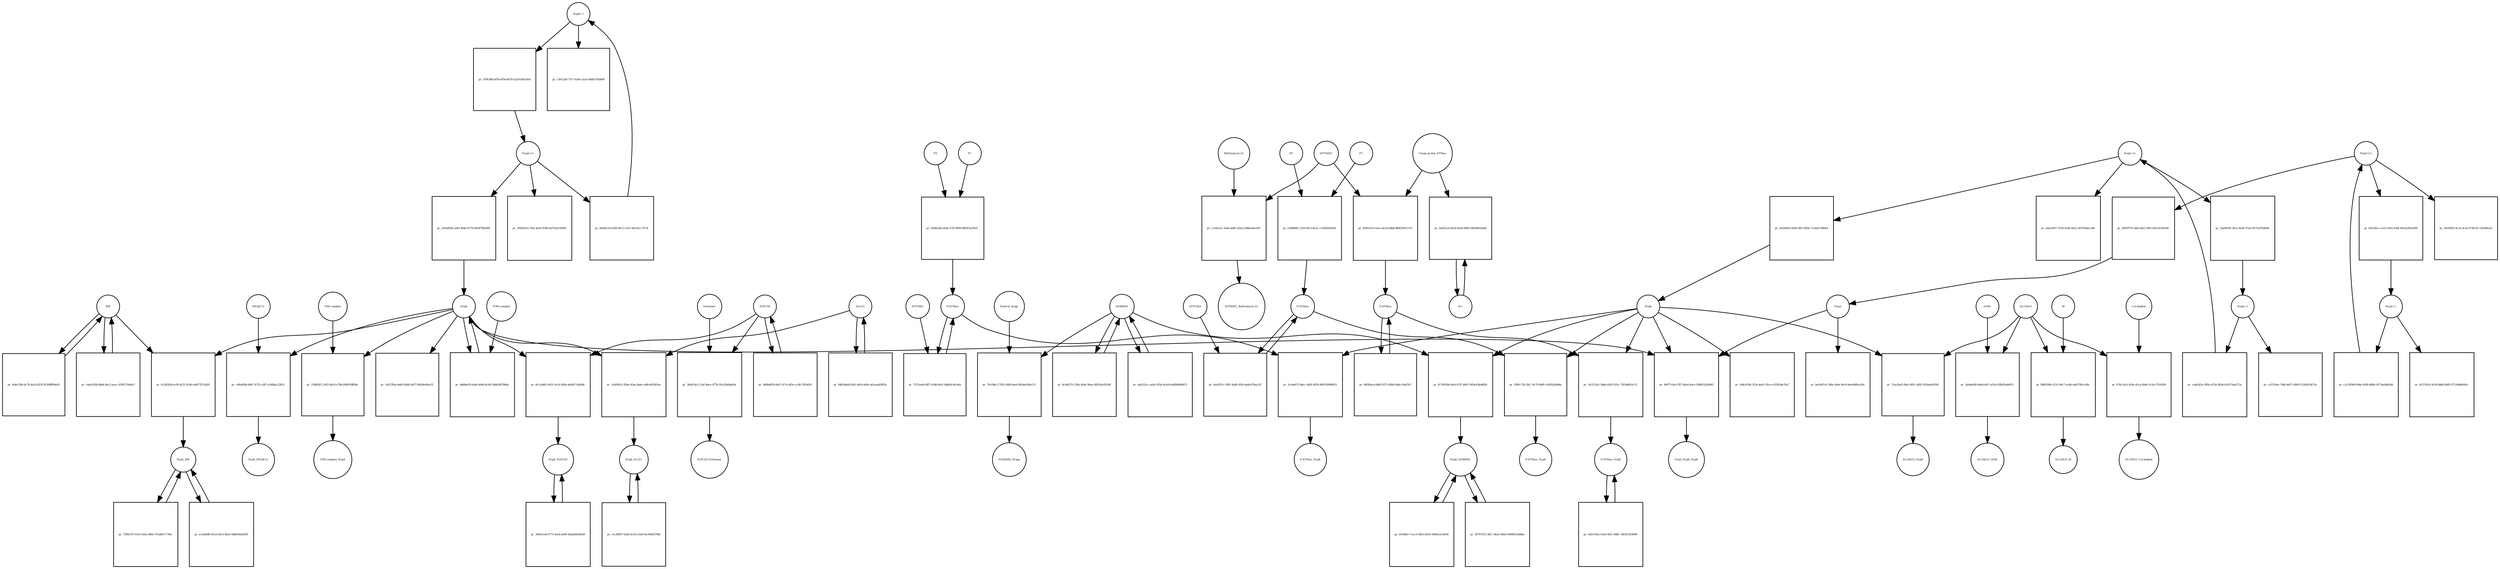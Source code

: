 strict digraph  {
"Nsp4 (-)" [annotation=urn_miriam_pubmed_32353859, bipartite=0, cls="nucleic acid feature", fontsize=4, label="Nsp4 (-)", shape=circle];
"pr_079f29fd-df7b-4f54-bb79-2a31839310e4" [annotation="", bipartite=1, cls=process, fontsize=4, label="pr_079f29fd-df7b-4f54-bb79-2a31839310e4", shape=square];
"Nsp4 (+)" [annotation=urn_miriam_pubmed_32353859, bipartite=0, cls="nucleic acid feature", fontsize=4, label="Nsp4 (+)", shape=circle];
"pr_c963d50b-a5b3-404a-b778-f4e0f79bd366" [annotation="", bipartite=1, cls=process, fontsize=4, label="pr_c963d50b-a5b3-404a-b778-f4e0f79bd366", shape=square];
Nsp4 [annotation="urn_miriam_ncbiprotein_BCD58761|urn_miriam_taxonomy_2697049", bipartite=0, cls=macromolecule, fontsize=4, label=Nsp4, shape=circle];
"pr_14472fba-6ed0-49d0-9d37-f8d38e48a1f1" [annotation="", bipartite=1, cls=process, fontsize=4, label="pr_14472fba-6ed0-49d0-9d37-f8d38e48a1f1", shape=square];
"pr_3062b518-7bef-4ea9-9540-ba79cb194589" [annotation="", bipartite=1, cls=process, fontsize=4, label="pr_3062b518-7bef-4ea9-9540-ba79cb194589", shape=square];
"pr_6156283d-ec9f-4251-816b-e4817f553d20" [annotation="", bipartite=1, cls=process, fontsize=4, label="pr_6156283d-ec9f-4251-816b-e4817f553d20", shape=square];
IDE [annotation="urn_miriam_uniprot_P14735|urn_miriam_pubmed_32353859|urn_miriam_doi_10.1210%2Fmend-4-8-1125|urn_miriam_taxonomy_10116", bipartite=0, cls=macromolecule, fontsize=4, label=IDE, shape=circle];
Nsp4_IDE [annotation="", bipartite=0, cls=complex, fontsize=4, label=Nsp4_IDE, shape=circle];
"pr_ec426b06-451d-4413-9d22-0db9e9e82f29" [annotation="", bipartite=1, cls=process, fontsize=4, label="pr_ec426b06-451d-4413-9d22-0db9e9e82f29", shape=square];
"pr_dc1cdb01-4431-4c16-982e-4e6417cbf6d0" [annotation="", bipartite=1, cls=process, fontsize=4, label="pr_dc1cdb01-4431-4c16-982e-4e6417cbf6d0", shape=square];
NUP210 [annotation="urn_miriam_uniprot_Q8TEM1|urn_miriam_pubmed_14517331", bipartite=0, cls=macromolecule, fontsize=4, label=NUP210, shape=circle];
Nsp4_NUP210 [annotation=urn_miriam_pubmed_14517331, bipartite=0, cls=complex, fontsize=4, label=Nsp4_NUP210, shape=circle];
"pr_73f60197-b153-445a-9b9c-87edd57c796c" [annotation="", bipartite=1, cls=process, fontsize=4, label="pr_73f60197-b153-445a-9b9c-87edd57c796c", shape=square];
"pr_c68a6fd8-80d7-4735-a207-a54fdac22651" [annotation="", bipartite=1, cls=process, fontsize=4, label="pr_c68a6fd8-80d7-4735-a207-a54fdac22651", shape=square];
DNAJC11 [annotation="urn_miriam_uniprot_Q9NVH1|urn_miriam_pubmed_32353859|urn_miriam_pubmed_25997101", bipartite=0, cls=macromolecule, fontsize=4, label=DNAJC11, shape=circle];
Nsp4_DNAJC11 [annotation="urn_miriam_pubmed_25997101|urn_miriam_pubmed_32353859", bipartite=0, cls=complex, fontsize=4, label=Nsp4_DNAJC11, shape=circle];
"pr_300a5ca6-9773-4ea4-be90-44aa0bb49a49" [annotation="", bipartite=1, cls=process, fontsize=4, label="pr_300a5ca6-9773-4ea4-be90-44aa0bb49a49", shape=square];
"pr_1ab59612-83be-42ae-8abc-a96c0d5583ea" [annotation="", bipartite=1, cls=process, fontsize=4, label="pr_1ab59612-83be-42ae-8abc-a96c0d5583ea", shape=square];
ALG11 [annotation="urn_miriam_uniprot_Q2TAA5|urn_miriam_pubmed_20080937", bipartite=0, cls=macromolecule, fontsize=4, label=ALG11, shape=circle];
Nsp4_ALG11 [annotation=urn_miriam_pubmed_20080937, bipartite=0, cls=complex, fontsize=4, label=Nsp4_ALG11, shape=circle];
"pr_d4382c29-626f-46c2-a331-9d514cc7373f" [annotation="", bipartite=1, cls=process, fontsize=4, label="pr_d4382c29-626f-46c2-a331-9d514cc7373f", shape=square];
"pr_c3fe226f-7317-424e-a52a-0f482765bf69" [annotation="", bipartite=1, cls=process, fontsize=4, label="pr_c3fe226f-7317-424e-a52a-0f482765bf69", shape=square];
"Nsp6 (-)" [annotation=urn_miriam_pubmed_32353859, bipartite=0, cls="nucleic acid feature", fontsize=4, label="Nsp6 (-)", shape=circle];
"pr_cada581a-895e-452a-9b2d-d1027daa572a" [annotation="", bipartite=1, cls=process, fontsize=4, label="pr_cada581a-895e-452a-9b2d-d1027daa572a", shape=square];
"Nsp6 (+)" [annotation=urn_miriam_pubmed_32353859, bipartite=0, cls="nucleic acid feature", fontsize=4, label="Nsp6 (+)", shape=circle];
"pr_d5e6fd05-0040-4fb7-b83a-7ce62e7080e4" [annotation="", bipartite=1, cls=process, fontsize=4, label="pr_d5e6fd05-0040-4fb7-b83a-7ce62e7080e4", shape=square];
Nsp6 [annotation="urn_miriam_taxonomy_2697049|urn_miriam_pubmed_32353859", bipartite=0, cls=macromolecule, fontsize=4, label=Nsp6, shape=circle];
"pr_56dc019d-323a-4ed1-92ce-e10262be76a7" [annotation="", bipartite=1, cls=process, fontsize=4, label="pr_56dc019d-323a-4ed1-92ce-e10262be76a7", shape=square];
"pr_a0acb837-3520-41bf-a832-3e979ebec346" [annotation="", bipartite=1, cls=process, fontsize=4, label="pr_a0acb837-3520-41bf-a832-3e979ebec346", shape=square];
"pr_3ca8e872-bdcc-46fb-991b-989339098953" [annotation="", bipartite=1, cls=process, fontsize=4, label="pr_3ca8e872-bdcc-46fb-991b-989339098953", shape=square];
"F-ATPase" [annotation=urn_miriam_uniprot_O75964, bipartite=0, cls=complex, fontsize=4, label="F-ATPase", shape=circle];
"F-ATPase_Nsp6" [annotation="", bipartite=0, cls=complex, fontsize=4, label="F-ATPase_Nsp6", shape=circle];
"pr_939fc726-28c7-4c79-8bf6-142ff43a984e" [annotation="", bipartite=1, cls=process, fontsize=4, label="pr_939fc726-28c7-4c79-8bf6-142ff43a984e", shape=square];
"P-ATPase" [annotation="", bipartite=0, cls=complex, fontsize=4, label="P-ATPase", shape=circle];
"P-ATPase_Nsp6" [annotation="", bipartite=0, cls=complex, fontsize=4, label="P-ATPase_Nsp6", shape=circle];
"pr_6174950d-fde4-4747-b847-893e434e8839" [annotation="", bipartite=1, cls=process, fontsize=4, label="pr_6174950d-fde4-4747-b847-893e434e8839", shape=square];
SIGMAR1 [annotation="urn_miriam_uniprot_Q99720|urn_miriam_doi_10.1074%2Fjbc.272.43.27107|urn_miriam_pubmed_32353859|urn_miriam_pubmed_10406945", bipartite=0, cls=macromolecule, fontsize=4, label=SIGMAR1, shape=circle];
Nsp6_SIGMAR1 [annotation=urn_miriam_pubmed_10406945, bipartite=0, cls=complex, fontsize=4, label=Nsp6_SIGMAR1, shape=circle];
"pr_29767255-38c7-4b3c-b60d-39896353b8be" [annotation="", bipartite=1, cls=process, fontsize=4, label="pr_29767255-38c7-4b3c-b60d-39896353b8be", shape=square];
"pr_5e222141-3bbd-4303-931c-791b48f16c15" [annotation="", bipartite=1, cls=process, fontsize=4, label="pr_5e222141-3bbd-4303-931c-791b48f16c15", shape=square];
"V-ATPase" [annotation=urn_miriam_uniprot_Q15904, bipartite=0, cls=complex, fontsize=4, label="V-ATPase", shape=circle];
"V-ATPase_Nsp6" [annotation=urn_miriam_uniprot_Q15904, bipartite=0, cls=complex, fontsize=4, label="V-ATPase_Nsp6", shape=circle];
"pr_2aa9f569-30ca-4e0e-97ad-9575c87d400d" [annotation="", bipartite=1, cls=process, fontsize=4, label="pr_2aa9f569-30ca-4e0e-97ad-9575c87d400d", shape=square];
"pr_ccf37a4e-74d0-4d71-9085-f1243d35b75a" [annotation="", bipartite=1, cls=process, fontsize=4, label="pr_ccf37a4e-74d0-4d71-9085-f1243d35b75a", shape=square];
"pr_250803f1-2655-4d10-a78b-f9f0039ff68c" [annotation="", bipartite=1, cls=process, fontsize=4, label="pr_250803f1-2655-4d10-a78b-f9f0039ff68c", shape=square];
"TIM complex" [annotation="", bipartite=0, cls=complex, fontsize=4, label="TIM complex", shape=circle];
"TIM complex_Nsp4" [annotation=urn_miriam_pubmed_32353859, bipartite=0, cls=complex, fontsize=4, label="TIM complex_Nsp4", shape=circle];
"pr_fede129b-dc76-4a24-823f-95398ff04a83" [annotation="", bipartite=1, cls=process, fontsize=4, label="pr_fede129b-dc76-4a24-823f-95398ff04a83", shape=square];
"Nsp3 (-)" [annotation=urn_miriam_pubmed_32353859, bipartite=0, cls="nucleic acid feature", fontsize=4, label="Nsp3 (-)", shape=circle];
"pr_c2c30580-69de-4589-88bd-3471ba864366" [annotation="", bipartite=1, cls=process, fontsize=4, label="pr_c2c30580-69de-4589-88bd-3471ba864366", shape=square];
"Nsp3 (+)" [annotation=urn_miriam_pubmed_32353859, bipartite=0, cls="nucleic acid feature", fontsize=4, label="Nsp3 (+)", shape=circle];
"pr_fa525bcc-e1a5-4592-b3df-9d10a265a899" [annotation="", bipartite=1, cls=process, fontsize=4, label="pr_fa525bcc-e1a5-4592-b3df-9d10a265a899", shape=square];
"pr_36497f76-a6fe-44e2-9ff4-505c5f10439e" [annotation="", bipartite=1, cls=process, fontsize=4, label="pr_36497f76-a6fe-44e2-9ff4-505c5f10439e", shape=square];
Nsp3 [annotation="urn_miriam_taxonomy_2697049|urn_miriam_pubmed_32353859", bipartite=0, cls=macromolecule, fontsize=4, label=Nsp3, shape=circle];
"pr_d15741a5-fe58-4dd4-8085-9723b0b6042c" [annotation="", bipartite=1, cls=process, fontsize=4, label="pr_d15741a5-fe58-4dd4-8085-9723b0b6042c", shape=square];
"pr_5b33f81f-9c16-4c3e-8748-9cc1816bfa3e" [annotation="", bipartite=1, cls=process, fontsize=4, label="pr_5b33f81f-9c16-4c3e-8748-9cc1816bfa3e", shape=square];
"pr_be5e87cb-7d4e-4e8e-90c9-4ee948fee244" [annotation="", bipartite=1, cls=process, fontsize=4, label="pr_be5e87cb-7d4e-4e8e-90c9-4ee948fee244", shape=square];
"pr_94977cbd-4787-46ad-a9ce-29d87d2d3b65" [annotation="", bipartite=1, cls=process, fontsize=4, label="pr_94977cbd-4787-46ad-a9ce-29d87d2d3b65", shape=square];
Nsp3_Nsp4_Nsp6 [annotation="urn_miriam_pubmed_32353859|urn_miriam_pubmed_29128390|urn_miriam_doi_10.1016%2Fj.virol.2017.07.019|urn_miriam_taxonomy_694009", bipartite=0, cls=complex, fontsize=4, label=Nsp3_Nsp4_Nsp6, shape=circle];
"pr_36eb53e3-12ef-4dce-977b-55e2206bdc8a" [annotation="", bipartite=1, cls=process, fontsize=4, label="pr_36eb53e3-12ef-4dce-977b-55e2206bdc8a", shape=square];
Selinexor [annotation=urn_miriam_pubmed_32353859, bipartite=0, cls="simple chemical", fontsize=4, label=Selinexor, shape=circle];
NUP210_Selinexor [annotation=urn_miriam_pubmed_32353859, bipartite=0, cls=complex, fontsize=4, label=NUP210_Selinexor, shape=circle];
"pr_72ae2ba5-fbef-4491-af89-3f26aab91f96" [annotation="", bipartite=1, cls=process, fontsize=4, label="pr_72ae2ba5-fbef-4491-af89-3f26aab91f96", shape=square];
SLC6A15 [annotation="urn_miriam_pubmed_32353859|urn_miriam_uniprot_Q8IY34", bipartite=0, cls=macromolecule, fontsize=4, label=SLC6A15, shape=circle];
SLC6A15_Nsp6 [annotation=urn_miriam_pubmed_32353859, bipartite=0, cls=complex, fontsize=4, label=SLC6A15_Nsp6, shape=circle];
"pr_5ab4a0d8-06ad-4fe7-a054-03fb95e8d07c" [annotation="", bipartite=1, cls=process, fontsize=4, label="pr_5ab4a0d8-06ad-4fe7-a054-03fb95e8d07c", shape=square];
Orf9c [annotation=urn_miriam_taxonomy_2697049, bipartite=0, cls=macromolecule, fontsize=4, label=Orf9c, shape=circle];
SLC6A15_Orf9c [annotation=urn_miriam_pubmed_32353859, bipartite=0, cls=complex, fontsize=4, label=SLC6A15_Orf9c, shape=circle];
"pr_0f80330b-2532-44c7-ac8d-e6d5706cc6bc" [annotation="", bipartite=1, cls=process, fontsize=4, label="pr_0f80330b-2532-44c7-ac8d-e6d5706cc6bc", shape=square];
M [annotation=urn_miriam_taxonomy_2697049, bipartite=0, cls=macromolecule, fontsize=4, label=M, shape=circle];
SLC6A15_M [annotation=urn_miriam_pubmed_32353859, bipartite=0, cls=complex, fontsize=4, label=SLC6A15_M, shape=circle];
"pr_676c16a3-410e-42ca-88a0-3c2e17914384" [annotation="", bipartite=1, cls=process, fontsize=4, label="pr_676c16a3-410e-42ca-88a0-3c2e17914384", shape=square];
Loratadine [annotation=urn_miriam_pubmed_123134323, bipartite=0, cls="simple chemical", fontsize=4, label=Loratadine, shape=circle];
SLC6A15_Loratadine [annotation="", bipartite=0, cls=complex, fontsize=4, label=SLC6A15_Loratadine, shape=circle];
ATP6AP1 [annotation="urn_miriam_uniprot_Q15904|urn_miriam_pubmed_27231034", bipartite=0, cls=macromolecule, fontsize=4, label=ATP6AP1, shape=circle];
"pr_c1edce2c-3ae0-4d65-af5d-a598ae8a10d7" [annotation="", bipartite=1, cls=process, fontsize=4, label="pr_c1edce2c-3ae0-4d65-af5d-a598ae8a10d7", shape=square];
"Bafilomycin A1" [annotation="", bipartite=0, cls="simple chemical", fontsize=4, label="Bafilomycin A1", shape=circle];
"ATP6AP1_Bafilomycin A1" [annotation="", bipartite=0, cls=complex, fontsize=4, label="ATP6AP1_Bafilomycin A1", shape=circle];
"Several drugs" [annotation="", bipartite=0, cls="simple chemical", fontsize=4, label="Several drugs", shape=circle];
"pr_7fe19bc2-7935-4909-beef-893de45da151" [annotation="", bipartite=1, cls=process, fontsize=4, label="pr_7fe19bc2-7935-4909-beef-893de45da151", shape=square];
SIGMAR1_Drugs [annotation=urn_miriam_pubmed_32353859, bipartite=0, cls=complex, fontsize=4, label=SIGMAR1_Drugs, shape=circle];
"pr_ddd4dcf6-e6a8-4646-9c96-59db5087b06e" [annotation="", bipartite=1, cls=process, fontsize=4, label="pr_ddd4dcf6-e6a8-4646-9c96-59db5087b06e", shape=square];
"TOM complex" [annotation="", bipartite=0, cls=complex, fontsize=4, label="TOM complex", shape=circle];
ATP13A3 [annotation=urn_miriam_uniprot_Q9H7F0, bipartite=0, cls=macromolecule, fontsize=4, label=ATP13A3, shape=circle];
"pr_fae5021c-5901-4a60-95fa-dadcb79ea51f" [annotation="", bipartite=1, cls=process, fontsize=4, label="pr_fae5021c-5901-4a60-95fa-dadcb79ea51f", shape=square];
P1 [annotation="", bipartite=0, cls=complex, fontsize=4, label=P1, shape=circle];
"pr_c6098df4-1329-4d12-be3c-cc0585263fd5" [annotation="", bipartite=1, cls=process, fontsize=4, label="pr_c6098df4-1329-4d12-be3c-cc0585263fd5", shape=square];
P0 [annotation="", bipartite=0, cls=complex, fontsize=4, label=P0, shape=circle];
"pr_849b8059-6647-417e-8f2e-cc0fc7818d26" [annotation="", bipartite=1, cls=process, fontsize=4, label="pr_849b8059-6647-417e-8f2e-cc0fc7818d26", shape=square];
"pr_c8aa5438-dbd8-4bc2-aaac-41997258afcf" [annotation="", bipartite=1, cls=process, fontsize=4, label="pr_c8aa5438-dbd8-4bc2-aaac-41997258afcf", shape=square];
"pr_0c4fd370-129a-494a-9bae-4fb7b2e95188" [annotation="", bipartite=1, cls=process, fontsize=4, label="pr_0c4fd370-129a-494a-9bae-4fb7b2e95188", shape=square];
"pr_a6e252cc-aeb2-455e-8cb4-6a489d068b72" [annotation="", bipartite=1, cls=process, fontsize=4, label="pr_a6e252cc-aeb2-455e-8cb4-6a489d068b72", shape=square];
"pr_61040ec7-ecc5-4403-825b-24662c5cb636" [annotation="", bipartite=1, cls=process, fontsize=4, label="pr_61040ec7-ecc5-4403-825b-24662c5cb636", shape=square];
"pr_c5c38307-65d2-431b-a520-0ecf664279bf" [annotation="", bipartite=1, cls=process, fontsize=4, label="pr_c5c38307-65d2-431b-a520-0ecf664279bf", shape=square];
"pr_9483da88-8242-40cb-bf4a-ab1aaa858f2a" [annotation="", bipartite=1, cls=process, fontsize=4, label="pr_9483da88-8242-40cb-bf4a-ab1aaa858f2a", shape=square];
"H+" [annotation="urn_miriam_obo.chebi_CHEBI%3A15378", bipartite=0, cls="simple chemical", fontsize=4, label="H+", shape=circle];
"pr_1baf5ca4-f41d-442d-8985-fdf568443ad0" [annotation="", bipartite=1, cls=process, fontsize=4, label="pr_1baf5ca4-f41d-442d-8985-fdf568443ad0", shape=square];
"V-type proton ATPase" [annotation="urn_miriam_obo.go_GO%3A0046611", bipartite=0, cls=complex, fontsize=4, label="V-type proton ATPase", shape=circle];
"pr_856915c9-cbca-4a14-bdbd-d86f269517e0" [annotation="", bipartite=1, cls=process, fontsize=4, label="pr_856915c9-cbca-4a14-bdbd-d86f269517e0", shape=square];
"pr_9d5f0acd-686f-4375-8006-0bdccf4ef1b7" [annotation="", bipartite=1, cls=process, fontsize=4, label="pr_9d5f0acd-686f-4375-8006-0bdccf4ef1b7", shape=square];
"pr_e6237d2a-032d-4021-8d6c-10f1b7653609" [annotation="", bipartite=1, cls=process, fontsize=4, label="pr_e6237d2a-032d-4021-8d6c-10f1b7653609", shape=square];
ATP5MG [annotation=urn_miriam_uniprot_O75964, bipartite=0, cls=macromolecule, fontsize=4, label=ATP5MG, shape=circle];
"pr_7257eeb6-6ff7-4348-bfe2-9ddb5c4fcdeb" [annotation="", bipartite=1, cls=process, fontsize=4, label="pr_7257eeb6-6ff7-4348-bfe2-9ddb5c4fcdeb", shape=square];
F1 [annotation="", bipartite=0, cls=complex, fontsize=4, label=F1, shape=circle];
"pr_f5b823ba-d24a-47f2-899f-f862f3a29037" [annotation="", bipartite=1, cls=process, fontsize=4, label="pr_f5b823ba-d24a-47f2-899f-f862f3a29037", shape=square];
F0 [annotation="", bipartite=0, cls=complex, fontsize=4, label=F0, shape=circle];
"Nsp4 (-)" -> "pr_079f29fd-df7b-4f54-bb79-2a31839310e4"  [annotation="", interaction_type=consumption];
"Nsp4 (-)" -> "pr_c3fe226f-7317-424e-a52a-0f482765bf69"  [annotation="", interaction_type=consumption];
"pr_079f29fd-df7b-4f54-bb79-2a31839310e4" -> "Nsp4 (+)"  [annotation="", interaction_type=production];
"Nsp4 (+)" -> "pr_c963d50b-a5b3-404a-b778-f4e0f79bd366"  [annotation="", interaction_type=consumption];
"Nsp4 (+)" -> "pr_3062b518-7bef-4ea9-9540-ba79cb194589"  [annotation="", interaction_type=consumption];
"Nsp4 (+)" -> "pr_d4382c29-626f-46c2-a331-9d514cc7373f"  [annotation="", interaction_type=consumption];
"pr_c963d50b-a5b3-404a-b778-f4e0f79bd366" -> Nsp4  [annotation="", interaction_type=production];
Nsp4 -> "pr_14472fba-6ed0-49d0-9d37-f8d38e48a1f1"  [annotation="", interaction_type=consumption];
Nsp4 -> "pr_6156283d-ec9f-4251-816b-e4817f553d20"  [annotation="", interaction_type=consumption];
Nsp4 -> "pr_dc1cdb01-4431-4c16-982e-4e6417cbf6d0"  [annotation="", interaction_type=consumption];
Nsp4 -> "pr_c68a6fd8-80d7-4735-a207-a54fdac22651"  [annotation="", interaction_type=consumption];
Nsp4 -> "pr_1ab59612-83be-42ae-8abc-a96c0d5583ea"  [annotation="", interaction_type=consumption];
Nsp4 -> "pr_250803f1-2655-4d10-a78b-f9f0039ff68c"  [annotation="", interaction_type=consumption];
Nsp4 -> "pr_94977cbd-4787-46ad-a9ce-29d87d2d3b65"  [annotation="", interaction_type=consumption];
Nsp4 -> "pr_ddd4dcf6-e6a8-4646-9c96-59db5087b06e"  [annotation="", interaction_type=consumption];
"pr_6156283d-ec9f-4251-816b-e4817f553d20" -> Nsp4_IDE  [annotation="", interaction_type=production];
IDE -> "pr_6156283d-ec9f-4251-816b-e4817f553d20"  [annotation="", interaction_type=consumption];
IDE -> "pr_fede129b-dc76-4a24-823f-95398ff04a83"  [annotation="", interaction_type=consumption];
IDE -> "pr_c8aa5438-dbd8-4bc2-aaac-41997258afcf"  [annotation="", interaction_type=consumption];
Nsp4_IDE -> "pr_ec426b06-451d-4413-9d22-0db9e9e82f29"  [annotation="", interaction_type=consumption];
Nsp4_IDE -> "pr_73f60197-b153-445a-9b9c-87edd57c796c"  [annotation="", interaction_type=consumption];
"pr_ec426b06-451d-4413-9d22-0db9e9e82f29" -> Nsp4_IDE  [annotation="", interaction_type=production];
"pr_dc1cdb01-4431-4c16-982e-4e6417cbf6d0" -> Nsp4_NUP210  [annotation="", interaction_type=production];
NUP210 -> "pr_dc1cdb01-4431-4c16-982e-4e6417cbf6d0"  [annotation="", interaction_type=consumption];
NUP210 -> "pr_36eb53e3-12ef-4dce-977b-55e2206bdc8a"  [annotation="", interaction_type=consumption];
NUP210 -> "pr_849b8059-6647-417e-8f2e-cc0fc7818d26"  [annotation="", interaction_type=consumption];
Nsp4_NUP210 -> "pr_300a5ca6-9773-4ea4-be90-44aa0bb49a49"  [annotation="", interaction_type=consumption];
"pr_73f60197-b153-445a-9b9c-87edd57c796c" -> Nsp4_IDE  [annotation="", interaction_type=production];
"pr_c68a6fd8-80d7-4735-a207-a54fdac22651" -> Nsp4_DNAJC11  [annotation="", interaction_type=production];
DNAJC11 -> "pr_c68a6fd8-80d7-4735-a207-a54fdac22651"  [annotation="", interaction_type=consumption];
"pr_300a5ca6-9773-4ea4-be90-44aa0bb49a49" -> Nsp4_NUP210  [annotation="", interaction_type=production];
"pr_1ab59612-83be-42ae-8abc-a96c0d5583ea" -> Nsp4_ALG11  [annotation="", interaction_type=production];
ALG11 -> "pr_1ab59612-83be-42ae-8abc-a96c0d5583ea"  [annotation="", interaction_type=consumption];
ALG11 -> "pr_9483da88-8242-40cb-bf4a-ab1aaa858f2a"  [annotation="", interaction_type=consumption];
Nsp4_ALG11 -> "pr_c5c38307-65d2-431b-a520-0ecf664279bf"  [annotation="", interaction_type=consumption];
"pr_d4382c29-626f-46c2-a331-9d514cc7373f" -> "Nsp4 (-)"  [annotation="", interaction_type=production];
"Nsp6 (-)" -> "pr_cada581a-895e-452a-9b2d-d1027daa572a"  [annotation="", interaction_type=consumption];
"Nsp6 (-)" -> "pr_ccf37a4e-74d0-4d71-9085-f1243d35b75a"  [annotation="", interaction_type=consumption];
"pr_cada581a-895e-452a-9b2d-d1027daa572a" -> "Nsp6 (+)"  [annotation="", interaction_type=production];
"Nsp6 (+)" -> "pr_d5e6fd05-0040-4fb7-b83a-7ce62e7080e4"  [annotation="", interaction_type=consumption];
"Nsp6 (+)" -> "pr_a0acb837-3520-41bf-a832-3e979ebec346"  [annotation="", interaction_type=consumption];
"Nsp6 (+)" -> "pr_2aa9f569-30ca-4e0e-97ad-9575c87d400d"  [annotation="", interaction_type=consumption];
"pr_d5e6fd05-0040-4fb7-b83a-7ce62e7080e4" -> Nsp6  [annotation="", interaction_type=production];
Nsp6 -> "pr_56dc019d-323a-4ed1-92ce-e10262be76a7"  [annotation="", interaction_type=consumption];
Nsp6 -> "pr_3ca8e872-bdcc-46fb-991b-989339098953"  [annotation="", interaction_type=consumption];
Nsp6 -> "pr_939fc726-28c7-4c79-8bf6-142ff43a984e"  [annotation="", interaction_type=consumption];
Nsp6 -> "pr_6174950d-fde4-4747-b847-893e434e8839"  [annotation="", interaction_type=consumption];
Nsp6 -> "pr_5e222141-3bbd-4303-931c-791b48f16c15"  [annotation="", interaction_type=consumption];
Nsp6 -> "pr_94977cbd-4787-46ad-a9ce-29d87d2d3b65"  [annotation="", interaction_type=consumption];
Nsp6 -> "pr_72ae2ba5-fbef-4491-af89-3f26aab91f96"  [annotation="", interaction_type=consumption];
"pr_3ca8e872-bdcc-46fb-991b-989339098953" -> "F-ATPase_Nsp6"  [annotation="", interaction_type=production];
"F-ATPase" -> "pr_3ca8e872-bdcc-46fb-991b-989339098953"  [annotation="", interaction_type=consumption];
"F-ATPase" -> "pr_7257eeb6-6ff7-4348-bfe2-9ddb5c4fcdeb"  [annotation="", interaction_type=consumption];
"pr_939fc726-28c7-4c79-8bf6-142ff43a984e" -> "P-ATPase_Nsp6"  [annotation="", interaction_type=production];
"P-ATPase" -> "pr_939fc726-28c7-4c79-8bf6-142ff43a984e"  [annotation="", interaction_type=consumption];
"P-ATPase" -> "pr_fae5021c-5901-4a60-95fa-dadcb79ea51f"  [annotation="", interaction_type=consumption];
"pr_6174950d-fde4-4747-b847-893e434e8839" -> Nsp6_SIGMAR1  [annotation="", interaction_type=production];
SIGMAR1 -> "pr_6174950d-fde4-4747-b847-893e434e8839"  [annotation="", interaction_type=consumption];
SIGMAR1 -> "pr_7fe19bc2-7935-4909-beef-893de45da151"  [annotation="", interaction_type=consumption];
SIGMAR1 -> "pr_0c4fd370-129a-494a-9bae-4fb7b2e95188"  [annotation="", interaction_type=consumption];
SIGMAR1 -> "pr_a6e252cc-aeb2-455e-8cb4-6a489d068b72"  [annotation="", interaction_type=consumption];
Nsp6_SIGMAR1 -> "pr_29767255-38c7-4b3c-b60d-39896353b8be"  [annotation="", interaction_type=consumption];
Nsp6_SIGMAR1 -> "pr_61040ec7-ecc5-4403-825b-24662c5cb636"  [annotation="", interaction_type=consumption];
"pr_29767255-38c7-4b3c-b60d-39896353b8be" -> Nsp6_SIGMAR1  [annotation="", interaction_type=production];
"pr_5e222141-3bbd-4303-931c-791b48f16c15" -> "V-ATPase_Nsp6"  [annotation="", interaction_type=production];
"V-ATPase" -> "pr_5e222141-3bbd-4303-931c-791b48f16c15"  [annotation="", interaction_type=consumption];
"V-ATPase" -> "pr_9d5f0acd-686f-4375-8006-0bdccf4ef1b7"  [annotation="", interaction_type=consumption];
"V-ATPase_Nsp6" -> "pr_e6237d2a-032d-4021-8d6c-10f1b7653609"  [annotation="", interaction_type=consumption];
"pr_2aa9f569-30ca-4e0e-97ad-9575c87d400d" -> "Nsp6 (-)"  [annotation="", interaction_type=production];
"pr_250803f1-2655-4d10-a78b-f9f0039ff68c" -> "TIM complex_Nsp4"  [annotation="", interaction_type=production];
"TIM complex" -> "pr_250803f1-2655-4d10-a78b-f9f0039ff68c"  [annotation="", interaction_type=consumption];
"pr_fede129b-dc76-4a24-823f-95398ff04a83" -> IDE  [annotation="", interaction_type=production];
"Nsp3 (-)" -> "pr_c2c30580-69de-4589-88bd-3471ba864366"  [annotation="", interaction_type=consumption];
"Nsp3 (-)" -> "pr_d15741a5-fe58-4dd4-8085-9723b0b6042c"  [annotation="", interaction_type=consumption];
"pr_c2c30580-69de-4589-88bd-3471ba864366" -> "Nsp3 (+)"  [annotation="", interaction_type=production];
"Nsp3 (+)" -> "pr_fa525bcc-e1a5-4592-b3df-9d10a265a899"  [annotation="", interaction_type=consumption];
"Nsp3 (+)" -> "pr_36497f76-a6fe-44e2-9ff4-505c5f10439e"  [annotation="", interaction_type=consumption];
"Nsp3 (+)" -> "pr_5b33f81f-9c16-4c3e-8748-9cc1816bfa3e"  [annotation="", interaction_type=consumption];
"pr_fa525bcc-e1a5-4592-b3df-9d10a265a899" -> "Nsp3 (-)"  [annotation="", interaction_type=production];
"pr_36497f76-a6fe-44e2-9ff4-505c5f10439e" -> Nsp3  [annotation="", interaction_type=production];
Nsp3 -> "pr_be5e87cb-7d4e-4e8e-90c9-4ee948fee244"  [annotation="", interaction_type=consumption];
Nsp3 -> "pr_94977cbd-4787-46ad-a9ce-29d87d2d3b65"  [annotation="", interaction_type=consumption];
"pr_94977cbd-4787-46ad-a9ce-29d87d2d3b65" -> Nsp3_Nsp4_Nsp6  [annotation="", interaction_type=production];
"pr_36eb53e3-12ef-4dce-977b-55e2206bdc8a" -> NUP210_Selinexor  [annotation="", interaction_type=production];
Selinexor -> "pr_36eb53e3-12ef-4dce-977b-55e2206bdc8a"  [annotation="", interaction_type=consumption];
"pr_72ae2ba5-fbef-4491-af89-3f26aab91f96" -> SLC6A15_Nsp6  [annotation="", interaction_type=production];
SLC6A15 -> "pr_72ae2ba5-fbef-4491-af89-3f26aab91f96"  [annotation="", interaction_type=consumption];
SLC6A15 -> "pr_5ab4a0d8-06ad-4fe7-a054-03fb95e8d07c"  [annotation="", interaction_type=consumption];
SLC6A15 -> "pr_0f80330b-2532-44c7-ac8d-e6d5706cc6bc"  [annotation="", interaction_type=consumption];
SLC6A15 -> "pr_676c16a3-410e-42ca-88a0-3c2e17914384"  [annotation="", interaction_type=consumption];
"pr_5ab4a0d8-06ad-4fe7-a054-03fb95e8d07c" -> SLC6A15_Orf9c  [annotation="", interaction_type=production];
Orf9c -> "pr_5ab4a0d8-06ad-4fe7-a054-03fb95e8d07c"  [annotation="", interaction_type=consumption];
"pr_0f80330b-2532-44c7-ac8d-e6d5706cc6bc" -> SLC6A15_M  [annotation="", interaction_type=production];
M -> "pr_0f80330b-2532-44c7-ac8d-e6d5706cc6bc"  [annotation="", interaction_type=consumption];
"pr_676c16a3-410e-42ca-88a0-3c2e17914384" -> SLC6A15_Loratadine  [annotation="", interaction_type=production];
Loratadine -> "pr_676c16a3-410e-42ca-88a0-3c2e17914384"  [annotation="", interaction_type=consumption];
ATP6AP1 -> "pr_c1edce2c-3ae0-4d65-af5d-a598ae8a10d7"  [annotation="", interaction_type=consumption];
ATP6AP1 -> "pr_856915c9-cbca-4a14-bdbd-d86f269517e0"  [annotation="", interaction_type=consumption];
"pr_c1edce2c-3ae0-4d65-af5d-a598ae8a10d7" -> "ATP6AP1_Bafilomycin A1"  [annotation="", interaction_type=production];
"Bafilomycin A1" -> "pr_c1edce2c-3ae0-4d65-af5d-a598ae8a10d7"  [annotation="", interaction_type=consumption];
"Several drugs" -> "pr_7fe19bc2-7935-4909-beef-893de45da151"  [annotation="", interaction_type=consumption];
"pr_7fe19bc2-7935-4909-beef-893de45da151" -> SIGMAR1_Drugs  [annotation="", interaction_type=production];
"pr_ddd4dcf6-e6a8-4646-9c96-59db5087b06e" -> Nsp4  [annotation="", interaction_type=production];
"TOM complex" -> "pr_ddd4dcf6-e6a8-4646-9c96-59db5087b06e"  [annotation="urn_miriam_pubmed_32353859|urn_miriam_taxonomy_2697049", interaction_type=stimulation];
ATP13A3 -> "pr_fae5021c-5901-4a60-95fa-dadcb79ea51f"  [annotation="", interaction_type=consumption];
"pr_fae5021c-5901-4a60-95fa-dadcb79ea51f" -> "P-ATPase"  [annotation="", interaction_type=production];
P1 -> "pr_c6098df4-1329-4d12-be3c-cc0585263fd5"  [annotation="", interaction_type=consumption];
"pr_c6098df4-1329-4d12-be3c-cc0585263fd5" -> "P-ATPase"  [annotation="", interaction_type=production];
P0 -> "pr_c6098df4-1329-4d12-be3c-cc0585263fd5"  [annotation="", interaction_type=consumption];
"pr_849b8059-6647-417e-8f2e-cc0fc7818d26" -> NUP210  [annotation="", interaction_type=production];
"pr_c8aa5438-dbd8-4bc2-aaac-41997258afcf" -> IDE  [annotation="", interaction_type=production];
"pr_0c4fd370-129a-494a-9bae-4fb7b2e95188" -> SIGMAR1  [annotation="", interaction_type=production];
"pr_a6e252cc-aeb2-455e-8cb4-6a489d068b72" -> SIGMAR1  [annotation="", interaction_type=production];
"pr_61040ec7-ecc5-4403-825b-24662c5cb636" -> Nsp6_SIGMAR1  [annotation="", interaction_type=production];
"pr_c5c38307-65d2-431b-a520-0ecf664279bf" -> Nsp4_ALG11  [annotation="", interaction_type=production];
"pr_9483da88-8242-40cb-bf4a-ab1aaa858f2a" -> ALG11  [annotation="", interaction_type=production];
"H+" -> "pr_1baf5ca4-f41d-442d-8985-fdf568443ad0"  [annotation="", interaction_type=consumption];
"pr_1baf5ca4-f41d-442d-8985-fdf568443ad0" -> "H+"  [annotation="", interaction_type=production];
"V-type proton ATPase" -> "pr_1baf5ca4-f41d-442d-8985-fdf568443ad0"  [annotation=urn_miriam_pubmed_22335796, interaction_type=catalysis];
"V-type proton ATPase" -> "pr_856915c9-cbca-4a14-bdbd-d86f269517e0"  [annotation="", interaction_type=consumption];
"pr_856915c9-cbca-4a14-bdbd-d86f269517e0" -> "V-ATPase"  [annotation="", interaction_type=production];
"pr_9d5f0acd-686f-4375-8006-0bdccf4ef1b7" -> "V-ATPase"  [annotation="", interaction_type=production];
"pr_e6237d2a-032d-4021-8d6c-10f1b7653609" -> "V-ATPase_Nsp6"  [annotation="", interaction_type=production];
ATP5MG -> "pr_7257eeb6-6ff7-4348-bfe2-9ddb5c4fcdeb"  [annotation="", interaction_type=consumption];
"pr_7257eeb6-6ff7-4348-bfe2-9ddb5c4fcdeb" -> "F-ATPase"  [annotation="", interaction_type=production];
F1 -> "pr_f5b823ba-d24a-47f2-899f-f862f3a29037"  [annotation="", interaction_type=consumption];
"pr_f5b823ba-d24a-47f2-899f-f862f3a29037" -> "F-ATPase"  [annotation="", interaction_type=production];
F0 -> "pr_f5b823ba-d24a-47f2-899f-f862f3a29037"  [annotation="", interaction_type=consumption];
}

